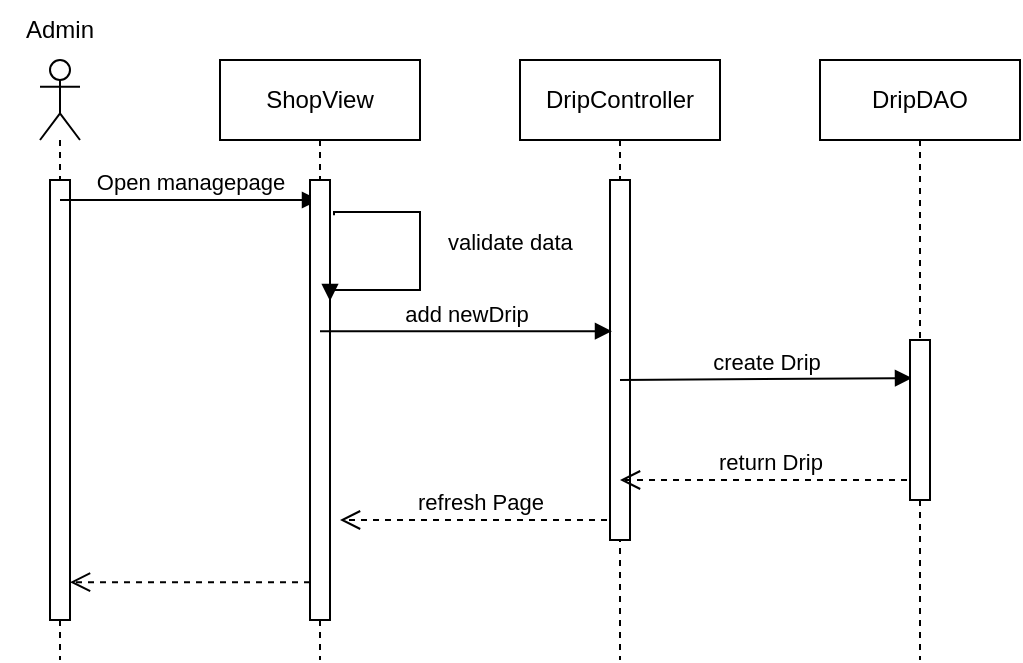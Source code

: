 <mxfile version="20.4.2" type="device"><diagram id="VCocMk13tHXsYC7ylFMd" name="1 oldal"><mxGraphModel dx="1038" dy="564" grid="1" gridSize="10" guides="1" tooltips="1" connect="1" arrows="1" fold="1" page="1" pageScale="1" pageWidth="1100" pageHeight="850" math="0" shadow="0"><root><mxCell id="0"/><mxCell id="1" parent="0"/><mxCell id="pL6CnD7wtVjouPuvID7p-1" value="" style="shape=umlLifeline;participant=umlActor;perimeter=lifelinePerimeter;whiteSpace=wrap;html=1;container=1;collapsible=0;recursiveResize=0;verticalAlign=top;spacingTop=36;outlineConnect=0;" vertex="1" parent="1"><mxGeometry x="90" y="80" width="20" height="300" as="geometry"/></mxCell><mxCell id="pL6CnD7wtVjouPuvID7p-5" value="" style="html=1;points=[];perimeter=orthogonalPerimeter;" vertex="1" parent="pL6CnD7wtVjouPuvID7p-1"><mxGeometry x="5" y="60" width="10" height="220" as="geometry"/></mxCell><mxCell id="pL6CnD7wtVjouPuvID7p-6" value="Open managepage" style="html=1;verticalAlign=bottom;endArrow=block;rounded=0;" edge="1" parent="pL6CnD7wtVjouPuvID7p-1" target="pL6CnD7wtVjouPuvID7p-2"><mxGeometry width="80" relative="1" as="geometry"><mxPoint x="10" y="70" as="sourcePoint"/><mxPoint x="90" y="70" as="targetPoint"/></mxGeometry></mxCell><mxCell id="pL6CnD7wtVjouPuvID7p-2" value="ShopView" style="shape=umlLifeline;perimeter=lifelinePerimeter;whiteSpace=wrap;html=1;container=1;collapsible=0;recursiveResize=0;outlineConnect=0;" vertex="1" parent="1"><mxGeometry x="180" y="80" width="100" height="300" as="geometry"/></mxCell><mxCell id="pL6CnD7wtVjouPuvID7p-7" value="" style="html=1;points=[];perimeter=orthogonalPerimeter;" vertex="1" parent="pL6CnD7wtVjouPuvID7p-2"><mxGeometry x="45" y="60" width="10" height="220" as="geometry"/></mxCell><mxCell id="pL6CnD7wtVjouPuvID7p-13" value="validate data" style="edgeStyle=orthogonalEdgeStyle;html=1;align=left;spacingLeft=2;endArrow=block;rounded=0;exitX=1.2;exitY=0.08;exitDx=0;exitDy=0;exitPerimeter=0;entryX=1;entryY=0.275;entryDx=0;entryDy=0;entryPerimeter=0;" edge="1" target="pL6CnD7wtVjouPuvID7p-7" parent="pL6CnD7wtVjouPuvID7p-2" source="pL6CnD7wtVjouPuvID7p-7"><mxGeometry x="-0.102" y="10" relative="1" as="geometry"><mxPoint x="10" y="400" as="sourcePoint"/><Array as="points"><mxPoint x="100" y="76"/><mxPoint x="100" y="115"/></Array><mxPoint x="-10" y="420" as="targetPoint"/><mxPoint as="offset"/></mxGeometry></mxCell><mxCell id="pL6CnD7wtVjouPuvID7p-18" value="refresh Page" style="html=1;verticalAlign=bottom;endArrow=open;dashed=1;endSize=8;rounded=0;" edge="1" parent="pL6CnD7wtVjouPuvID7p-2" source="pL6CnD7wtVjouPuvID7p-3"><mxGeometry relative="1" as="geometry"><mxPoint x="140" y="230" as="sourcePoint"/><mxPoint x="60" y="230" as="targetPoint"/></mxGeometry></mxCell><mxCell id="pL6CnD7wtVjouPuvID7p-3" value="DripController" style="shape=umlLifeline;perimeter=lifelinePerimeter;whiteSpace=wrap;html=1;container=1;collapsible=0;recursiveResize=0;outlineConnect=0;" vertex="1" parent="1"><mxGeometry x="330" y="80" width="100" height="300" as="geometry"/></mxCell><mxCell id="pL6CnD7wtVjouPuvID7p-8" value="" style="html=1;points=[];perimeter=orthogonalPerimeter;" vertex="1" parent="pL6CnD7wtVjouPuvID7p-3"><mxGeometry x="45" y="60" width="10" height="180" as="geometry"/></mxCell><mxCell id="pL6CnD7wtVjouPuvID7p-16" value="create Drip" style="html=1;verticalAlign=bottom;endArrow=block;rounded=0;entryX=0.1;entryY=0.238;entryDx=0;entryDy=0;entryPerimeter=0;" edge="1" parent="pL6CnD7wtVjouPuvID7p-3" target="pL6CnD7wtVjouPuvID7p-14"><mxGeometry width="80" relative="1" as="geometry"><mxPoint x="50" y="160" as="sourcePoint"/><mxPoint x="130" y="160" as="targetPoint"/></mxGeometry></mxCell><mxCell id="pL6CnD7wtVjouPuvID7p-17" value="return Drip" style="html=1;verticalAlign=bottom;endArrow=open;dashed=1;endSize=8;rounded=0;" edge="1" parent="pL6CnD7wtVjouPuvID7p-3" source="pL6CnD7wtVjouPuvID7p-4"><mxGeometry relative="1" as="geometry"><mxPoint x="130" y="210" as="sourcePoint"/><mxPoint x="50" y="210" as="targetPoint"/></mxGeometry></mxCell><mxCell id="pL6CnD7wtVjouPuvID7p-4" value="DripDAO" style="shape=umlLifeline;perimeter=lifelinePerimeter;whiteSpace=wrap;html=1;container=1;collapsible=0;recursiveResize=0;outlineConnect=0;" vertex="1" parent="1"><mxGeometry x="480" y="80" width="100" height="300" as="geometry"/></mxCell><mxCell id="pL6CnD7wtVjouPuvID7p-14" value="" style="html=1;points=[];perimeter=orthogonalPerimeter;" vertex="1" parent="pL6CnD7wtVjouPuvID7p-4"><mxGeometry x="45" y="140" width="10" height="80" as="geometry"/></mxCell><mxCell id="pL6CnD7wtVjouPuvID7p-9" value="add newDrip" style="html=1;verticalAlign=bottom;endArrow=block;rounded=0;entryX=0.1;entryY=0.42;entryDx=0;entryDy=0;entryPerimeter=0;" edge="1" parent="1" source="pL6CnD7wtVjouPuvID7p-2" target="pL6CnD7wtVjouPuvID7p-8"><mxGeometry width="80" relative="1" as="geometry"><mxPoint x="295" y="224.5" as="sourcePoint"/><mxPoint x="375" y="224.5" as="targetPoint"/></mxGeometry></mxCell><mxCell id="pL6CnD7wtVjouPuvID7p-19" value="" style="html=1;verticalAlign=bottom;endArrow=open;dashed=1;endSize=8;rounded=0;entryX=1;entryY=0.914;entryDx=0;entryDy=0;entryPerimeter=0;" edge="1" parent="1" source="pL6CnD7wtVjouPuvID7p-7" target="pL6CnD7wtVjouPuvID7p-5"><mxGeometry relative="1" as="geometry"><mxPoint x="180" y="340" as="sourcePoint"/><mxPoint x="100" y="340" as="targetPoint"/></mxGeometry></mxCell><mxCell id="pL6CnD7wtVjouPuvID7p-20" value="Admin" style="text;html=1;strokeColor=none;fillColor=none;align=center;verticalAlign=middle;whiteSpace=wrap;rounded=0;" vertex="1" parent="1"><mxGeometry x="70" y="50" width="60" height="30" as="geometry"/></mxCell></root></mxGraphModel></diagram></mxfile>